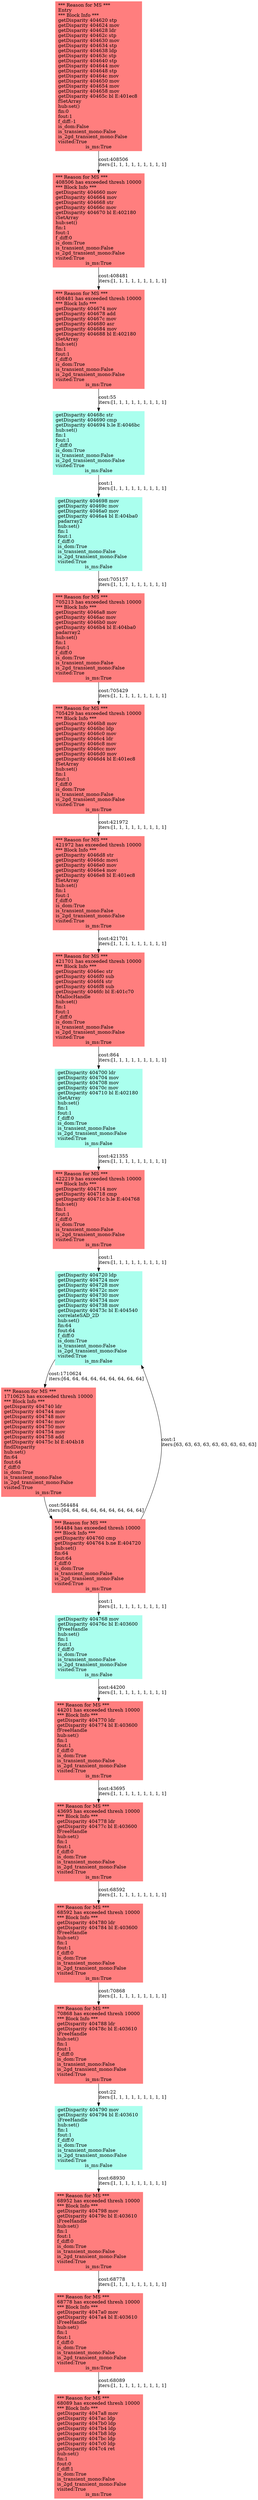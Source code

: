 digraph "" {
	node [label="\N",
		shape=record,
		style=filled
	];
	"BB <getDisparity> 0x404620 - 0x40465c type: bl"	[color="#ff7e7e",
		label="*** Reason for MS ***
\lEntry
\l*** Block Info ***
\lgetDisparity 404620 stp  
\lgetDisparity 404624 mov  
\lgetDisparity 404628 \
ldr  
\lgetDisparity 40462c stp  
\lgetDisparity 404630 mov  
\lgetDisparity 404634 stp  
\lgetDisparity 404638 ldp  
\lgetDisparity \
40463c stp  
\lgetDisparity 404640 stp  
\lgetDisparity 404644 mov  
\lgetDisparity 404648 stp  
\lgetDisparity 40464c mov  
\lgetDisparity \
404650 mov  
\lgetDisparity 404654 mov  
\lgetDisparity 404658 mov  
\lgetDisparity 40465c bl E:401ec8 
\lfSetArray\lhub:set()\lfin:\
0\lfout:1\lf_diff:-1\lis_dom:False\lis_transient_mono:False\lis_2gd_transient_mono:False\lvisited:True\lis_ms:True"];
	"BB <getDisparity> 0x404660 - 0x404670 type: bl"	[color="#ff7e7e",
		label="*** Reason for MS ***
\l408506 has exceeded thresh 10000
\l*** Block Info ***
\lgetDisparity 404660 mov  
\lgetDisparity 404664 \
mov  
\lgetDisparity 404668 str  
\lgetDisparity 40466c mov  
\lgetDisparity 404670 bl E:402180 
\liSetArray\lhub:set()\lfin:1\lfout:\
1\lf_diff:0\lis_dom:True\lis_transient_mono:False\lis_2gd_transient_mono:False\lvisited:True\lis_ms:True"];
	"BB <getDisparity> 0x404620 - 0x40465c type: bl" -> "BB <getDisparity> 0x404660 - 0x404670 type: bl"	[label="cost:408506\liters:[1, 1, 1, 1, 1, 1, 1, 1, 1]"];
	"BB <getDisparity> 0x404674 - 0x404688 type: bl"	[color="#ff7e7e",
		label="*** Reason for MS ***
\l408481 has exceeded thresh 10000
\l*** Block Info ***
\lgetDisparity 404674 mov  
\lgetDisparity 404678 \
add  
\lgetDisparity 40467c mov  
\lgetDisparity 404680 asr  
\lgetDisparity 404684 mov  
\lgetDisparity 404688 bl E:402180 
\liSetArray\lhub:\
set()\lfin:1\lfout:1\lf_diff:0\lis_dom:True\lis_transient_mono:False\lis_2gd_transient_mono:False\lvisited:True\lis_ms:True"];
	"BB <getDisparity> 0x404660 - 0x404670 type: bl" -> "BB <getDisparity> 0x404674 - 0x404688 type: bl"	[label="cost:408481\liters:[1, 1, 1, 1, 1, 1, 1, 1, 1]"];
	"BB <getDisparity> 0x40468c - 0x404694 type: b.le"	[color="#aaffee",
		label="getDisparity 40468c str  
\lgetDisparity 404690 cmp  
\lgetDisparity 404694 b.le E:4046bc \lhub:set()\lfin:1\lfout:1\lf_diff:0\lis_\
dom:True\lis_transient_mono:False\lis_2gd_transient_mono:False\lvisited:True\lis_ms:False"];
	"BB <getDisparity> 0x404674 - 0x404688 type: bl" -> "BB <getDisparity> 0x40468c - 0x404694 type: b.le"	[label="cost:55\liters:[1, 1, 1, 1, 1, 1, 1, 1, 1]"];
	"BB <getDisparity> 0x404698 - 0x4046a4 type: bl"	[color="#aaffee",
		label="getDisparity 404698 mov  
\lgetDisparity 40469c mov  
\lgetDisparity 4046a0 mov  
\lgetDisparity 4046a4 bl E:404ba0 
\lpadarray2\lhub:\
set()\lfin:1\lfout:1\lf_diff:0\lis_dom:True\lis_transient_mono:False\lis_2gd_transient_mono:False\lvisited:True\lis_ms:False"];
	"BB <getDisparity> 0x40468c - 0x404694 type: b.le" -> "BB <getDisparity> 0x404698 - 0x4046a4 type: bl"	[label="cost:1\liters:[1, 1, 1, 1, 1, 1, 1, 1, 1]"];
	"BB <getDisparity> 0x4046b8 - 0x4046d4 type: bl"	[color="#ff7e7e",
		label="*** Reason for MS ***
\l705429 has exceeded thresh 10000
\l*** Block Info ***
\lgetDisparity 4046b8 mov  
\lgetDisparity 4046bc \
ldp  
\lgetDisparity 4046c0 mov  
\lgetDisparity 4046c4 ldr  
\lgetDisparity 4046c8 mov  
\lgetDisparity 4046cc mov  
\lgetDisparity \
4046d0 mov  
\lgetDisparity 4046d4 bl E:401ec8 
\lfSetArray\lhub:set()\lfin:1\lfout:1\lf_diff:0\lis_dom:True\lis_transient_mono:\
False\lis_2gd_transient_mono:False\lvisited:True\lis_ms:True"];
	"BB <getDisparity> 0x4046d8 - 0x4046e8 type: bl"	[color="#ff7e7e",
		label="*** Reason for MS ***
\l421972 has exceeded thresh 10000
\l*** Block Info ***
\lgetDisparity 4046d8 str  
\lgetDisparity 4046dc \
movi  
\lgetDisparity 4046e0 mov  
\lgetDisparity 4046e4 mov  
\lgetDisparity 4046e8 bl E:401ec8 
\lfSetArray\lhub:set()\lfin:1\lfout:\
1\lf_diff:0\lis_dom:True\lis_transient_mono:False\lis_2gd_transient_mono:False\lvisited:True\lis_ms:True"];
	"BB <getDisparity> 0x4046b8 - 0x4046d4 type: bl" -> "BB <getDisparity> 0x4046d8 - 0x4046e8 type: bl"	[label="cost:421972\liters:[1, 1, 1, 1, 1, 1, 1, 1, 1]"];
	"BB <getDisparity> 0x4046a8 - 0x4046b4 type: bl"	[color="#ff7e7e",
		label="*** Reason for MS ***
\l705213 has exceeded thresh 10000
\l*** Block Info ***
\lgetDisparity 4046a8 mov  
\lgetDisparity 4046ac \
mov  
\lgetDisparity 4046b0 mov  
\lgetDisparity 4046b4 bl E:404ba0 
\lpadarray2\lhub:set()\lfin:1\lfout:1\lf_diff:0\lis_dom:True\lis_\
transient_mono:False\lis_2gd_transient_mono:False\lvisited:True\lis_ms:True"];
	"BB <getDisparity> 0x404698 - 0x4046a4 type: bl" -> "BB <getDisparity> 0x4046a8 - 0x4046b4 type: bl"	[label="cost:705157\liters:[1, 1, 1, 1, 1, 1, 1, 1, 1]"];
	"BB <getDisparity> 0x4046a8 - 0x4046b4 type: bl" -> "BB <getDisparity> 0x4046b8 - 0x4046d4 type: bl"	[label="cost:705429\liters:[1, 1, 1, 1, 1, 1, 1, 1, 1]"];
	"BB <getDisparity> 0x4046ec - 0x4046fc type: bl"	[color="#ff7e7e",
		label="*** Reason for MS ***
\l421701 has exceeded thresh 10000
\l*** Block Info ***
\lgetDisparity 4046ec str  
\lgetDisparity 4046f0 \
sub  
\lgetDisparity 4046f4 str  
\lgetDisparity 4046f8 sub  
\lgetDisparity 4046fc bl E:401c70 
\lfMallocHandle\lhub:set()\lfin:\
1\lfout:1\lf_diff:0\lis_dom:True\lis_transient_mono:False\lis_2gd_transient_mono:False\lvisited:True\lis_ms:True"];
	"BB <getDisparity> 0x4046d8 - 0x4046e8 type: bl" -> "BB <getDisparity> 0x4046ec - 0x4046fc type: bl"	[label="cost:421701\liters:[1, 1, 1, 1, 1, 1, 1, 1, 1]"];
	"BB <getDisparity> 0x404700 - 0x404710 type: bl"	[color="#aaffee",
		label="getDisparity 404700 ldr  
\lgetDisparity 404704 mov  
\lgetDisparity 404708 mov  
\lgetDisparity 40470c mov  
\lgetDisparity 404710 \
bl E:402180 
\liSetArray\lhub:set()\lfin:1\lfout:1\lf_diff:0\lis_dom:True\lis_transient_mono:False\lis_2gd_transient_mono:False\lvisited:\
True\lis_ms:False"];
	"BB <getDisparity> 0x4046ec - 0x4046fc type: bl" -> "BB <getDisparity> 0x404700 - 0x404710 type: bl"	[label="cost:864\liters:[1, 1, 1, 1, 1, 1, 1, 1, 1]"];
	"BB <getDisparity> 0x404714 - 0x40471c type: b.le"	[color="#ff7e7e",
		label="*** Reason for MS ***
\l422219 has exceeded thresh 10000
\l*** Block Info ***
\lgetDisparity 404714 mov  
\lgetDisparity 404718 \
cmp  
\lgetDisparity 40471c b.le E:404768 \lhub:set()\lfin:1\lfout:1\lf_diff:0\lis_dom:True\lis_transient_mono:False\lis_2gd_transient_\
mono:False\lvisited:True\lis_ms:True"];
	"BB <getDisparity> 0x404700 - 0x404710 type: bl" -> "BB <getDisparity> 0x404714 - 0x40471c type: b.le"	[label="cost:421355\liters:[1, 1, 1, 1, 1, 1, 1, 1, 1]"];
	"BB <getDisparity> 0x404720 - 0x40473c type: bl"	[color="#aaffee",
		label="getDisparity 404720 ldp  
\lgetDisparity 404724 mov  
\lgetDisparity 404728 mov  
\lgetDisparity 40472c mov  
\lgetDisparity 404730 \
mov  
\lgetDisparity 404734 mov  
\lgetDisparity 404738 mov  
\lgetDisparity 40473c bl E:404540 
\lcorrelateSAD_2D\lhub:set()\lfin:\
64\lfout:64\lf_diff:0\lis_dom:True\lis_transient_mono:False\lis_2gd_transient_mono:False\lvisited:True\lis_ms:False"];
	"BB <getDisparity> 0x404714 - 0x40471c type: b.le" -> "BB <getDisparity> 0x404720 - 0x40473c type: bl"	[label="cost:1\liters:[1, 1, 1, 1, 1, 1, 1, 1, 1]"];
	"BB <getDisparity> 0x404768 - 0x40476c type: bl"	[color="#aaffee",
		label="getDisparity 404768 mov  
\lgetDisparity 40476c bl E:403600 
\lfFreeHandle\lhub:set()\lfin:1\lfout:1\lf_diff:0\lis_dom:True\lis_\
transient_mono:False\lis_2gd_transient_mono:False\lvisited:True\lis_ms:False"];
	"BB <getDisparity> 0x404770 - 0x404774 type: bl"	[color="#ff7e7e",
		label="*** Reason for MS ***
\l44201 has exceeded thresh 10000
\l*** Block Info ***
\lgetDisparity 404770 ldr  
\lgetDisparity 404774 bl \
E:403600 
\lfFreeHandle\lhub:set()\lfin:1\lfout:1\lf_diff:0\lis_dom:True\lis_transient_mono:False\lis_2gd_transient_mono:False\lvisited:\
True\lis_ms:True"];
	"BB <getDisparity> 0x404768 - 0x40476c type: bl" -> "BB <getDisparity> 0x404770 - 0x404774 type: bl"	[label="cost:44200\liters:[1, 1, 1, 1, 1, 1, 1, 1, 1]"];
	"BB <getDisparity> 0x404740 - 0x40475c type: bl"	[color="#ff7e7e",
		label="*** Reason for MS ***
\l1710625 has exceeded thresh 10000
\l*** Block Info ***
\lgetDisparity 404740 ldr  
\lgetDisparity 404744 \
mov  
\lgetDisparity 404748 mov  
\lgetDisparity 40474c mov  
\lgetDisparity 404750 mov  
\lgetDisparity 404754 mov  
\lgetDisparity \
404758 add  
\lgetDisparity 40475c bl E:404b18 
\lfindDisparity\lhub:set()\lfin:64\lfout:64\lf_diff:0\lis_dom:True\lis_transient_\
mono:False\lis_2gd_transient_mono:False\lvisited:True\lis_ms:True"];
	"BB <getDisparity> 0x404720 - 0x40473c type: bl" -> "BB <getDisparity> 0x404740 - 0x40475c type: bl"	[label="cost:1710624\liters:[64, 64, 64, 64, 64, 64, 64, 64, 64]"];
	"BB <getDisparity> 0x404760 - 0x404764 type: b.ne"	[color="#ff7e7e",
		label="*** Reason for MS ***
\l564484 has exceeded thresh 10000
\l*** Block Info ***
\lgetDisparity 404760 cmp  
\lgetDisparity 404764 \
b.ne E:404720 \lhub:set()\lfin:64\lfout:64\lf_diff:0\lis_dom:True\lis_transient_mono:False\lis_2gd_transient_mono:False\lvisited:\
True\lis_ms:True"];
	"BB <getDisparity> 0x404740 - 0x40475c type: bl" -> "BB <getDisparity> 0x404760 - 0x404764 type: b.ne"	[label="cost:564484\liters:[64, 64, 64, 64, 64, 64, 64, 64, 64]"];
	"BB <getDisparity> 0x404760 - 0x404764 type: b.ne" -> "BB <getDisparity> 0x404768 - 0x40476c type: bl"	[label="cost:1\liters:[1, 1, 1, 1, 1, 1, 1, 1, 1]"];
	"BB <getDisparity> 0x404760 - 0x404764 type: b.ne" -> "BB <getDisparity> 0x404720 - 0x40473c type: bl"	[label="cost:1\liters:[63, 63, 63, 63, 63, 63, 63, 63, 63]"];
	"BB <getDisparity> 0x404778 - 0x40477c type: bl"	[color="#ff7e7e",
		label="*** Reason for MS ***
\l43695 has exceeded thresh 10000
\l*** Block Info ***
\lgetDisparity 404778 ldr  
\lgetDisparity 40477c bl \
E:403600 
\lfFreeHandle\lhub:set()\lfin:1\lfout:1\lf_diff:0\lis_dom:True\lis_transient_mono:False\lis_2gd_transient_mono:False\lvisited:\
True\lis_ms:True"];
	"BB <getDisparity> 0x404770 - 0x404774 type: bl" -> "BB <getDisparity> 0x404778 - 0x40477c type: bl"	[label="cost:43695\liters:[1, 1, 1, 1, 1, 1, 1, 1, 1]"];
	"BB <getDisparity> 0x404780 - 0x404784 type: bl"	[color="#ff7e7e",
		label="*** Reason for MS ***
\l68592 has exceeded thresh 10000
\l*** Block Info ***
\lgetDisparity 404780 ldr  
\lgetDisparity 404784 bl \
E:403600 
\lfFreeHandle\lhub:set()\lfin:1\lfout:1\lf_diff:0\lis_dom:True\lis_transient_mono:False\lis_2gd_transient_mono:False\lvisited:\
True\lis_ms:True"];
	"BB <getDisparity> 0x404778 - 0x40477c type: bl" -> "BB <getDisparity> 0x404780 - 0x404784 type: bl"	[label="cost:68592\liters:[1, 1, 1, 1, 1, 1, 1, 1, 1]"];
	"BB <getDisparity> 0x404788 - 0x40478c type: bl"	[color="#ff7e7e",
		label="*** Reason for MS ***
\l70868 has exceeded thresh 10000
\l*** Block Info ***
\lgetDisparity 404788 ldr  
\lgetDisparity 40478c bl \
E:403610 
\liFreeHandle\lhub:set()\lfin:1\lfout:1\lf_diff:0\lis_dom:True\lis_transient_mono:False\lis_2gd_transient_mono:False\lvisited:\
True\lis_ms:True"];
	"BB <getDisparity> 0x404780 - 0x404784 type: bl" -> "BB <getDisparity> 0x404788 - 0x40478c type: bl"	[label="cost:70868\liters:[1, 1, 1, 1, 1, 1, 1, 1, 1]"];
	"BB <getDisparity> 0x404790 - 0x404794 type: bl"	[color="#aaffee",
		label="getDisparity 404790 mov  
\lgetDisparity 404794 bl E:403610 
\liFreeHandle\lhub:set()\lfin:1\lfout:1\lf_diff:0\lis_dom:True\lis_\
transient_mono:False\lis_2gd_transient_mono:False\lvisited:True\lis_ms:False"];
	"BB <getDisparity> 0x404788 - 0x40478c type: bl" -> "BB <getDisparity> 0x404790 - 0x404794 type: bl"	[label="cost:22\liters:[1, 1, 1, 1, 1, 1, 1, 1, 1]"];
	"BB <getDisparity> 0x404798 - 0x40479c type: bl"	[color="#ff7e7e",
		label="*** Reason for MS ***
\l68952 has exceeded thresh 10000
\l*** Block Info ***
\lgetDisparity 404798 mov  
\lgetDisparity 40479c bl \
E:403610 
\liFreeHandle\lhub:set()\lfin:1\lfout:1\lf_diff:0\lis_dom:True\lis_transient_mono:False\lis_2gd_transient_mono:False\lvisited:\
True\lis_ms:True"];
	"BB <getDisparity> 0x404790 - 0x404794 type: bl" -> "BB <getDisparity> 0x404798 - 0x40479c type: bl"	[label="cost:68930\liters:[1, 1, 1, 1, 1, 1, 1, 1, 1]"];
	"BB <getDisparity> 0x4047a0 - 0x4047a4 type: bl"	[color="#ff7e7e",
		label="*** Reason for MS ***
\l68778 has exceeded thresh 10000
\l*** Block Info ***
\lgetDisparity 4047a0 mov  
\lgetDisparity 4047a4 bl \
E:403610 
\liFreeHandle\lhub:set()\lfin:1\lfout:1\lf_diff:0\lis_dom:True\lis_transient_mono:False\lis_2gd_transient_mono:False\lvisited:\
True\lis_ms:True"];
	"BB <getDisparity> 0x404798 - 0x40479c type: bl" -> "BB <getDisparity> 0x4047a0 - 0x4047a4 type: bl"	[label="cost:68778\liters:[1, 1, 1, 1, 1, 1, 1, 1, 1]"];
	"BB <getDisparity> 0x4047a8 - 0x4047c4 type: ret"	[color="#ff7e7e",
		label="*** Reason for MS ***
\l68089 has exceeded thresh 10000
\l*** Block Info ***
\lgetDisparity 4047a8 mov  
\lgetDisparity 4047ac ldp  
\lgetDisparity \
4047b0 ldp  
\lgetDisparity 4047b4 ldp  
\lgetDisparity 4047b8 ldp  
\lgetDisparity 4047bc ldp  
\lgetDisparity 4047c0 ldp  
\lgetDisparity \
4047c4 ret  \lhub:set()\lfin:1\lfout:0\lf_diff:1\lis_dom:True\lis_transient_mono:False\lis_2gd_transient_mono:False\lvisited:True\lis_\
ms:True"];
	"BB <getDisparity> 0x4047a0 - 0x4047a4 type: bl" -> "BB <getDisparity> 0x4047a8 - 0x4047c4 type: ret"	[label="cost:68089\liters:[1, 1, 1, 1, 1, 1, 1, 1, 1]"];
}

